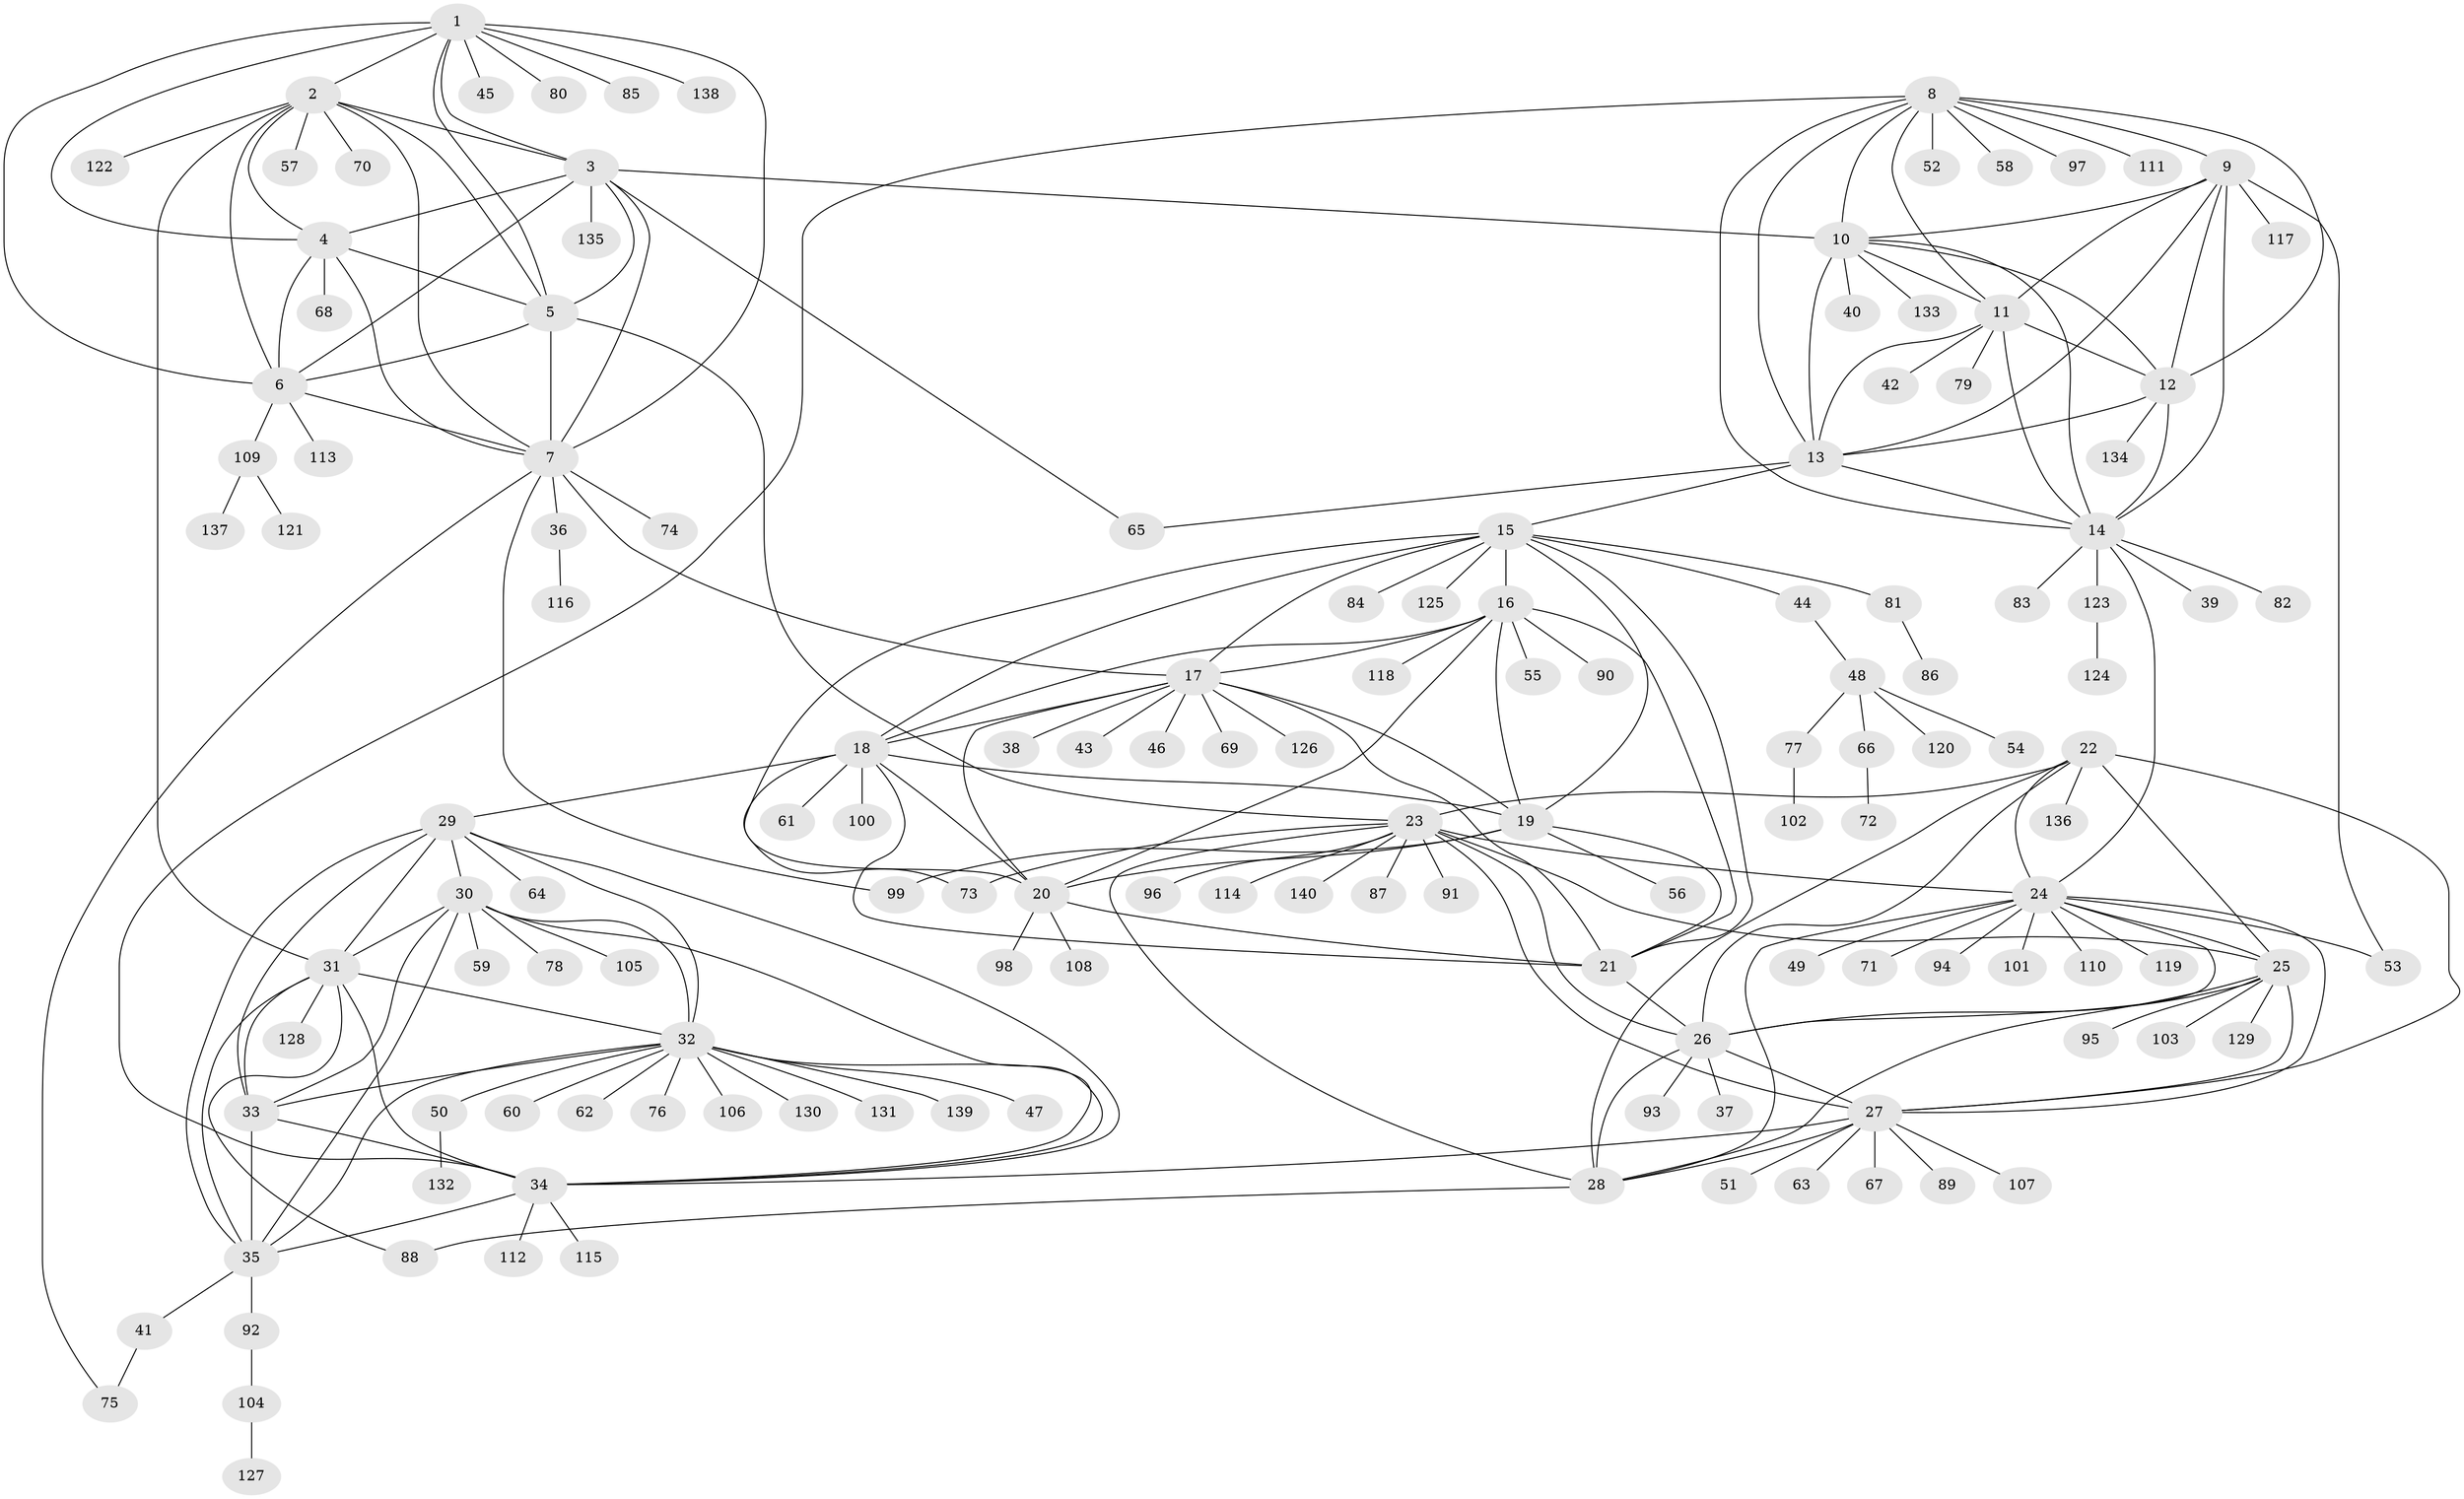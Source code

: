 // coarse degree distribution, {4: 0.05357142857142857, 7: 0.017857142857142856, 6: 0.017857142857142856, 5: 0.017857142857142856, 9: 0.03571428571428571, 3: 0.017857142857142856, 1: 0.7321428571428571, 2: 0.03571428571428571, 12: 0.017857142857142856, 10: 0.017857142857142856, 11: 0.03571428571428571}
// Generated by graph-tools (version 1.1) at 2025/58/03/04/25 21:58:42]
// undirected, 140 vertices, 226 edges
graph export_dot {
graph [start="1"]
  node [color=gray90,style=filled];
  1;
  2;
  3;
  4;
  5;
  6;
  7;
  8;
  9;
  10;
  11;
  12;
  13;
  14;
  15;
  16;
  17;
  18;
  19;
  20;
  21;
  22;
  23;
  24;
  25;
  26;
  27;
  28;
  29;
  30;
  31;
  32;
  33;
  34;
  35;
  36;
  37;
  38;
  39;
  40;
  41;
  42;
  43;
  44;
  45;
  46;
  47;
  48;
  49;
  50;
  51;
  52;
  53;
  54;
  55;
  56;
  57;
  58;
  59;
  60;
  61;
  62;
  63;
  64;
  65;
  66;
  67;
  68;
  69;
  70;
  71;
  72;
  73;
  74;
  75;
  76;
  77;
  78;
  79;
  80;
  81;
  82;
  83;
  84;
  85;
  86;
  87;
  88;
  89;
  90;
  91;
  92;
  93;
  94;
  95;
  96;
  97;
  98;
  99;
  100;
  101;
  102;
  103;
  104;
  105;
  106;
  107;
  108;
  109;
  110;
  111;
  112;
  113;
  114;
  115;
  116;
  117;
  118;
  119;
  120;
  121;
  122;
  123;
  124;
  125;
  126;
  127;
  128;
  129;
  130;
  131;
  132;
  133;
  134;
  135;
  136;
  137;
  138;
  139;
  140;
  1 -- 2;
  1 -- 3;
  1 -- 4;
  1 -- 5;
  1 -- 6;
  1 -- 7;
  1 -- 45;
  1 -- 80;
  1 -- 85;
  1 -- 138;
  2 -- 3;
  2 -- 4;
  2 -- 5;
  2 -- 6;
  2 -- 7;
  2 -- 31;
  2 -- 57;
  2 -- 70;
  2 -- 122;
  3 -- 4;
  3 -- 5;
  3 -- 6;
  3 -- 7;
  3 -- 10;
  3 -- 65;
  3 -- 135;
  4 -- 5;
  4 -- 6;
  4 -- 7;
  4 -- 68;
  5 -- 6;
  5 -- 7;
  5 -- 23;
  6 -- 7;
  6 -- 109;
  6 -- 113;
  7 -- 17;
  7 -- 36;
  7 -- 74;
  7 -- 75;
  7 -- 99;
  8 -- 9;
  8 -- 10;
  8 -- 11;
  8 -- 12;
  8 -- 13;
  8 -- 14;
  8 -- 34;
  8 -- 52;
  8 -- 58;
  8 -- 97;
  8 -- 111;
  9 -- 10;
  9 -- 11;
  9 -- 12;
  9 -- 13;
  9 -- 14;
  9 -- 53;
  9 -- 117;
  10 -- 11;
  10 -- 12;
  10 -- 13;
  10 -- 14;
  10 -- 40;
  10 -- 133;
  11 -- 12;
  11 -- 13;
  11 -- 14;
  11 -- 42;
  11 -- 79;
  12 -- 13;
  12 -- 14;
  12 -- 134;
  13 -- 14;
  13 -- 15;
  13 -- 65;
  14 -- 24;
  14 -- 39;
  14 -- 82;
  14 -- 83;
  14 -- 123;
  15 -- 16;
  15 -- 17;
  15 -- 18;
  15 -- 19;
  15 -- 20;
  15 -- 21;
  15 -- 44;
  15 -- 81;
  15 -- 84;
  15 -- 125;
  16 -- 17;
  16 -- 18;
  16 -- 19;
  16 -- 20;
  16 -- 21;
  16 -- 55;
  16 -- 90;
  16 -- 118;
  17 -- 18;
  17 -- 19;
  17 -- 20;
  17 -- 21;
  17 -- 38;
  17 -- 43;
  17 -- 46;
  17 -- 69;
  17 -- 126;
  18 -- 19;
  18 -- 20;
  18 -- 21;
  18 -- 29;
  18 -- 61;
  18 -- 73;
  18 -- 100;
  19 -- 20;
  19 -- 21;
  19 -- 56;
  19 -- 99;
  20 -- 21;
  20 -- 98;
  20 -- 108;
  21 -- 26;
  22 -- 23;
  22 -- 24;
  22 -- 25;
  22 -- 26;
  22 -- 27;
  22 -- 28;
  22 -- 136;
  23 -- 24;
  23 -- 25;
  23 -- 26;
  23 -- 27;
  23 -- 28;
  23 -- 73;
  23 -- 87;
  23 -- 91;
  23 -- 96;
  23 -- 114;
  23 -- 140;
  24 -- 25;
  24 -- 26;
  24 -- 27;
  24 -- 28;
  24 -- 49;
  24 -- 53;
  24 -- 71;
  24 -- 94;
  24 -- 101;
  24 -- 110;
  24 -- 119;
  25 -- 26;
  25 -- 27;
  25 -- 28;
  25 -- 95;
  25 -- 103;
  25 -- 129;
  26 -- 27;
  26 -- 28;
  26 -- 37;
  26 -- 93;
  27 -- 28;
  27 -- 34;
  27 -- 51;
  27 -- 63;
  27 -- 67;
  27 -- 89;
  27 -- 107;
  28 -- 88;
  29 -- 30;
  29 -- 31;
  29 -- 32;
  29 -- 33;
  29 -- 34;
  29 -- 35;
  29 -- 64;
  30 -- 31;
  30 -- 32;
  30 -- 33;
  30 -- 34;
  30 -- 35;
  30 -- 59;
  30 -- 78;
  30 -- 105;
  31 -- 32;
  31 -- 33;
  31 -- 34;
  31 -- 35;
  31 -- 88;
  31 -- 128;
  32 -- 33;
  32 -- 34;
  32 -- 35;
  32 -- 47;
  32 -- 50;
  32 -- 60;
  32 -- 62;
  32 -- 76;
  32 -- 106;
  32 -- 130;
  32 -- 131;
  32 -- 139;
  33 -- 34;
  33 -- 35;
  34 -- 35;
  34 -- 112;
  34 -- 115;
  35 -- 41;
  35 -- 92;
  36 -- 116;
  41 -- 75;
  44 -- 48;
  48 -- 54;
  48 -- 66;
  48 -- 77;
  48 -- 120;
  50 -- 132;
  66 -- 72;
  77 -- 102;
  81 -- 86;
  92 -- 104;
  104 -- 127;
  109 -- 121;
  109 -- 137;
  123 -- 124;
}
